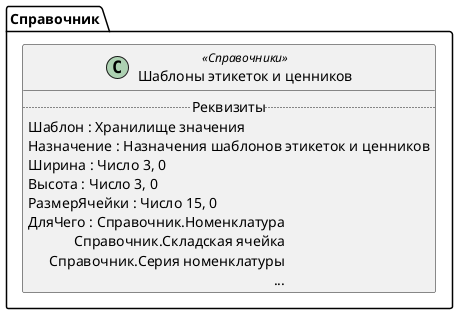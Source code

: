 ﻿@startuml ШаблоныЭтикетокИЦенников
'!include templates.wsd
'..\include templates.wsd
class Справочник.ШаблоныЭтикетокИЦенников as "Шаблоны этикеток и ценников" <<Справочники>>
{
..Реквизиты..
Шаблон : Хранилище значения
Назначение : Назначения шаблонов этикеток и ценников
Ширина : Число 3, 0
Высота : Число 3, 0
РазмерЯчейки : Число 15, 0
ДляЧего : Справочник.Номенклатура\rСправочник.Складская ячейка\rСправочник.Серия номенклатуры\r...
}
@enduml
